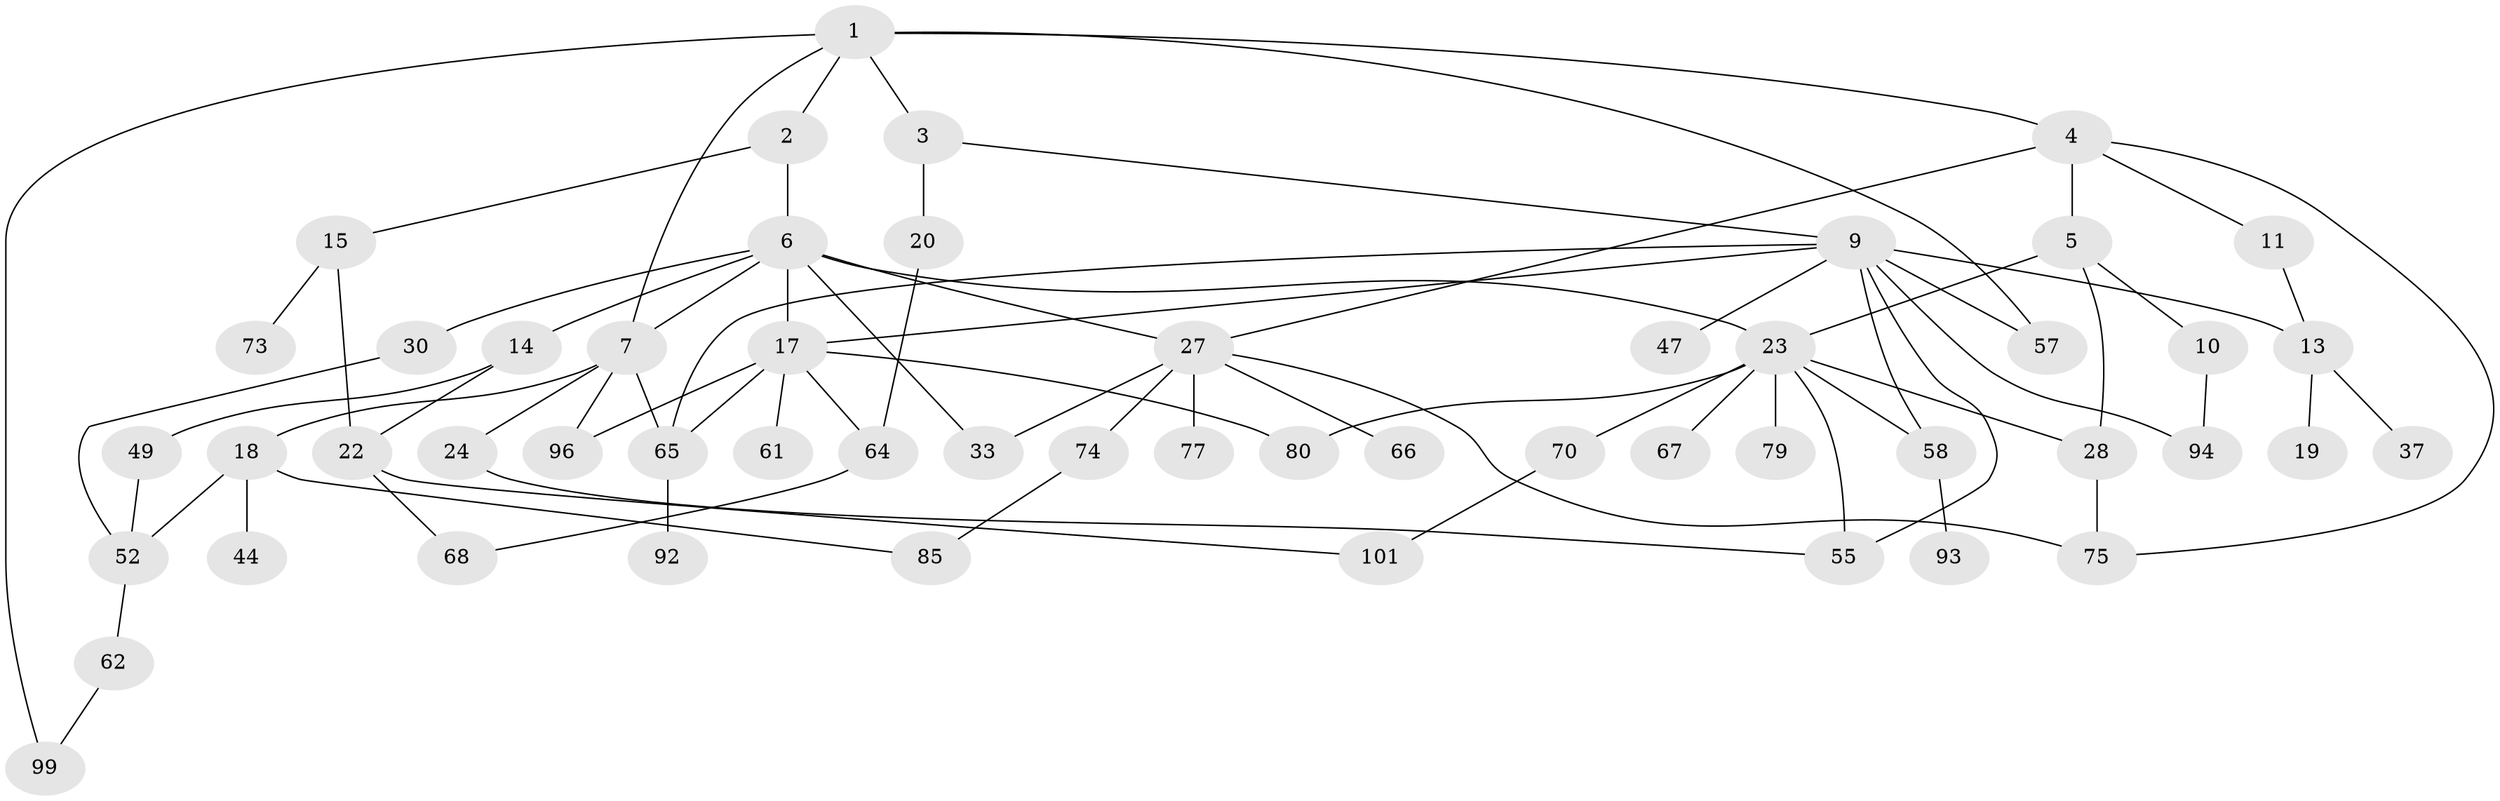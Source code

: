 // original degree distribution, {6: 0.018691588785046728, 3: 0.2523364485981308, 4: 0.11214953271028037, 7: 0.018691588785046728, 2: 0.3177570093457944, 1: 0.24299065420560748, 5: 0.028037383177570093, 8: 0.009345794392523364}
// Generated by graph-tools (version 1.1) at 2025/13/03/09/25 04:13:20]
// undirected, 53 vertices, 78 edges
graph export_dot {
graph [start="1"]
  node [color=gray90,style=filled];
  1;
  2;
  3;
  4 [super="+51+8"];
  5 [super="+16"];
  6 [super="+26"];
  7;
  9 [super="+21+59"];
  10 [super="+12"];
  11;
  13 [super="+89+81"];
  14 [super="+40+31"];
  15;
  17 [super="+48"];
  18 [super="+29"];
  19;
  20 [super="+82+95"];
  22;
  23 [super="+25+34+50+36+41"];
  24 [super="+45"];
  27 [super="+32+46+42+39"];
  28 [super="+87+105"];
  30;
  33 [super="+100"];
  37 [super="+69"];
  44 [super="+54"];
  47 [super="+106"];
  49 [super="+72"];
  52 [super="+56"];
  55;
  57 [super="+98"];
  58 [super="+76"];
  61;
  62;
  64 [super="+97"];
  65 [super="+86"];
  66;
  67;
  68;
  70 [super="+71"];
  73;
  74;
  75;
  77;
  79;
  80 [super="+88"];
  85;
  92;
  93;
  94;
  96;
  99 [super="+103"];
  101;
  1 -- 2;
  1 -- 3;
  1 -- 4;
  1 -- 99;
  1 -- 7;
  1 -- 57;
  2 -- 6;
  2 -- 15;
  3 -- 9;
  3 -- 20;
  4 -- 5;
  4 -- 75;
  4 -- 11;
  4 -- 27;
  5 -- 10;
  5 -- 28;
  5 -- 23 [weight=2];
  6 -- 7;
  6 -- 14;
  6 -- 17;
  6 -- 30;
  6 -- 27;
  6 -- 23;
  6 -- 33;
  7 -- 18;
  7 -- 24;
  7 -- 65;
  7 -- 96;
  9 -- 47 [weight=2];
  9 -- 58 [weight=2];
  9 -- 13;
  9 -- 57;
  9 -- 17;
  9 -- 65;
  9 -- 55;
  9 -- 94;
  10 -- 94;
  11 -- 13;
  13 -- 19;
  13 -- 37;
  14 -- 49;
  14 -- 22;
  15 -- 22;
  15 -- 73;
  17 -- 64;
  17 -- 96;
  17 -- 65;
  17 -- 80;
  17 -- 61;
  18 -- 44;
  18 -- 52;
  18 -- 85;
  20 -- 64;
  22 -- 101;
  22 -- 68;
  23 -- 70;
  23 -- 80;
  23 -- 55;
  23 -- 79;
  23 -- 58 [weight=2];
  23 -- 28;
  23 -- 67;
  24 -- 55;
  27 -- 33;
  27 -- 75;
  27 -- 66;
  27 -- 77;
  27 -- 74;
  28 -- 75;
  30 -- 52;
  49 -- 52;
  52 -- 62;
  58 -- 93;
  62 -- 99;
  64 -- 68;
  65 -- 92;
  70 -- 101;
  74 -- 85;
}

